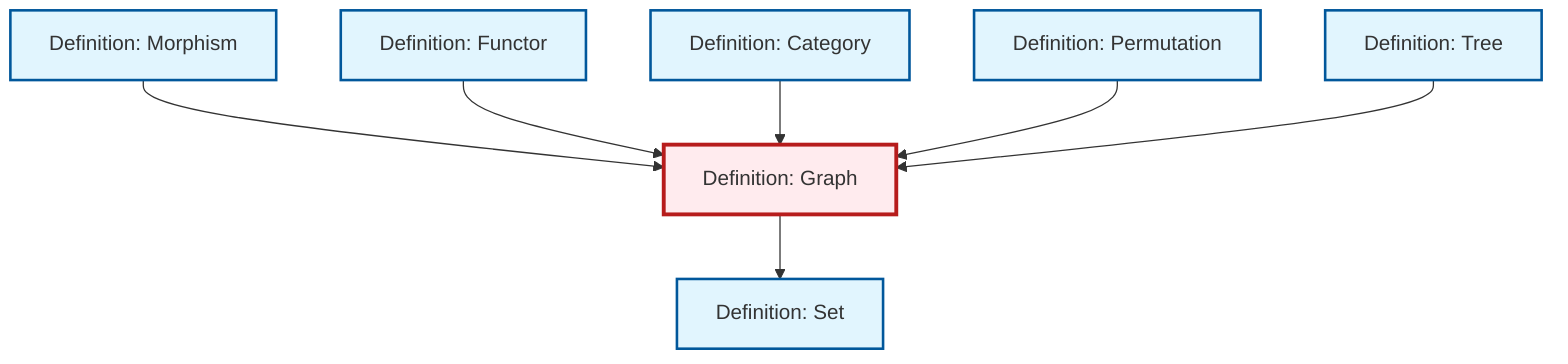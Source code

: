 graph TD
    classDef definition fill:#e1f5fe,stroke:#01579b,stroke-width:2px
    classDef theorem fill:#f3e5f5,stroke:#4a148c,stroke-width:2px
    classDef axiom fill:#fff3e0,stroke:#e65100,stroke-width:2px
    classDef example fill:#e8f5e9,stroke:#1b5e20,stroke-width:2px
    classDef current fill:#ffebee,stroke:#b71c1c,stroke-width:3px
    def-set["Definition: Set"]:::definition
    def-permutation["Definition: Permutation"]:::definition
    def-graph["Definition: Graph"]:::definition
    def-category["Definition: Category"]:::definition
    def-functor["Definition: Functor"]:::definition
    def-morphism["Definition: Morphism"]:::definition
    def-tree["Definition: Tree"]:::definition
    def-graph --> def-set
    def-morphism --> def-graph
    def-functor --> def-graph
    def-category --> def-graph
    def-permutation --> def-graph
    def-tree --> def-graph
    class def-graph current